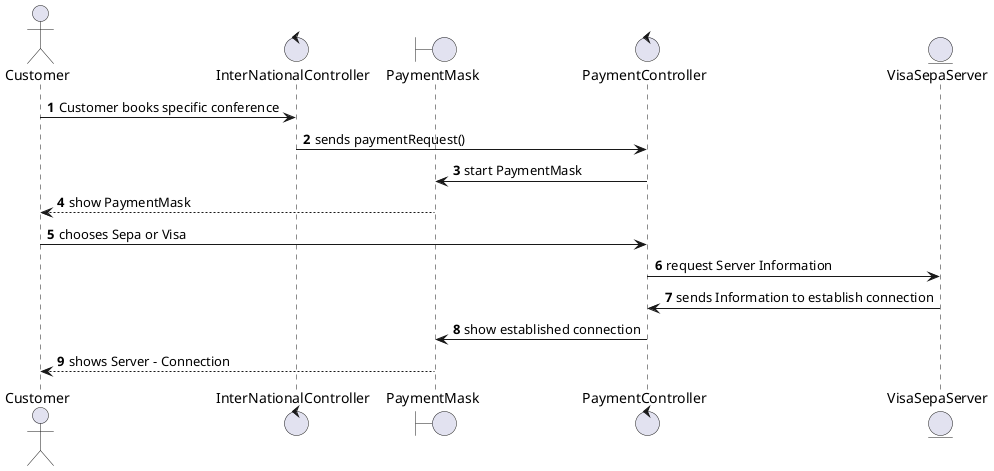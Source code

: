 @startuml

actor Customer
control InterNationalController
boundary PaymentMask
control PaymentController
entity VisaSepaServer

autonumber

Customer -> InterNationalController : Customer books specific conference
InterNationalController -> PaymentController : sends paymentRequest()
PaymentController -> PaymentMask : start PaymentMask
PaymentMask --> Customer : show PaymentMask
Customer -> PaymentController : chooses Sepa or Visa
PaymentController -> VisaSepaServer : request Server Information
VisaSepaServer -> PaymentController : sends Information to establish connection
PaymentController -> PaymentMask : show established connection
PaymentMask --> Customer : shows Server - Connection



@enduml